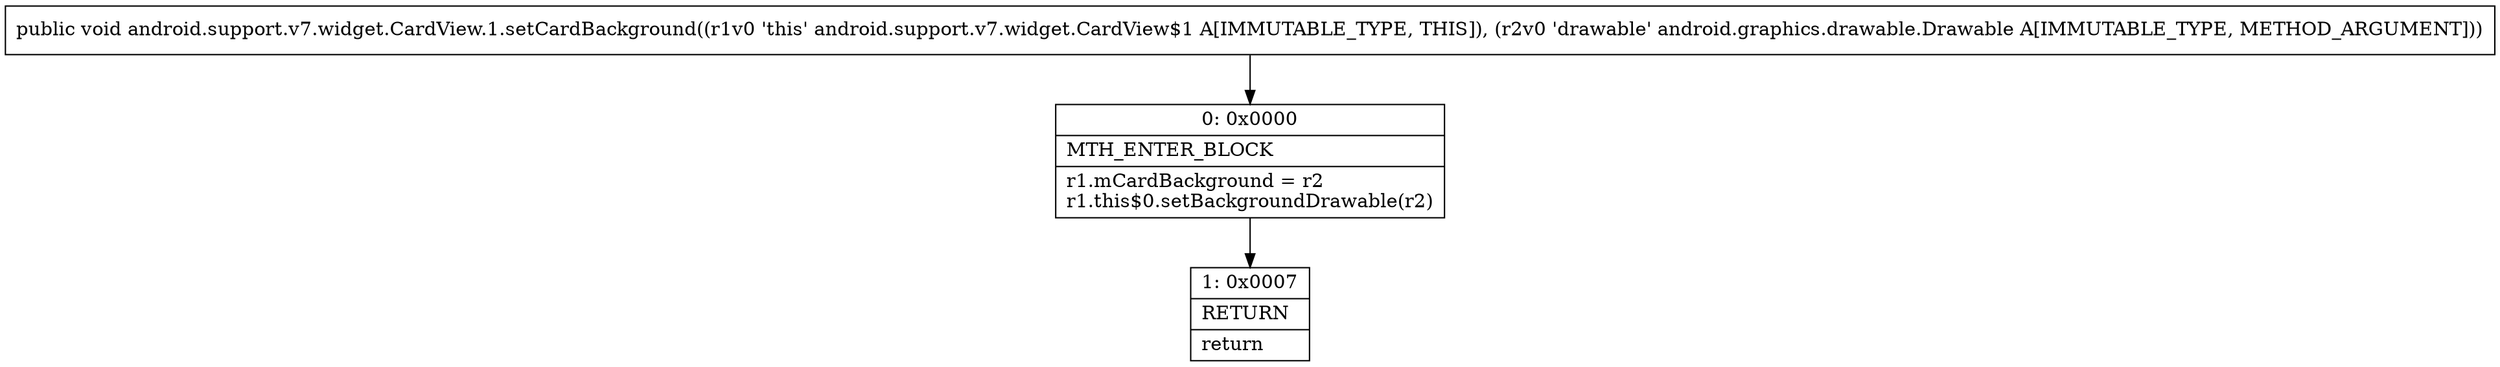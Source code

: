 digraph "CFG forandroid.support.v7.widget.CardView.1.setCardBackground(Landroid\/graphics\/drawable\/Drawable;)V" {
Node_0 [shape=record,label="{0\:\ 0x0000|MTH_ENTER_BLOCK\l|r1.mCardBackground = r2\lr1.this$0.setBackgroundDrawable(r2)\l}"];
Node_1 [shape=record,label="{1\:\ 0x0007|RETURN\l|return\l}"];
MethodNode[shape=record,label="{public void android.support.v7.widget.CardView.1.setCardBackground((r1v0 'this' android.support.v7.widget.CardView$1 A[IMMUTABLE_TYPE, THIS]), (r2v0 'drawable' android.graphics.drawable.Drawable A[IMMUTABLE_TYPE, METHOD_ARGUMENT])) }"];
MethodNode -> Node_0;
Node_0 -> Node_1;
}

